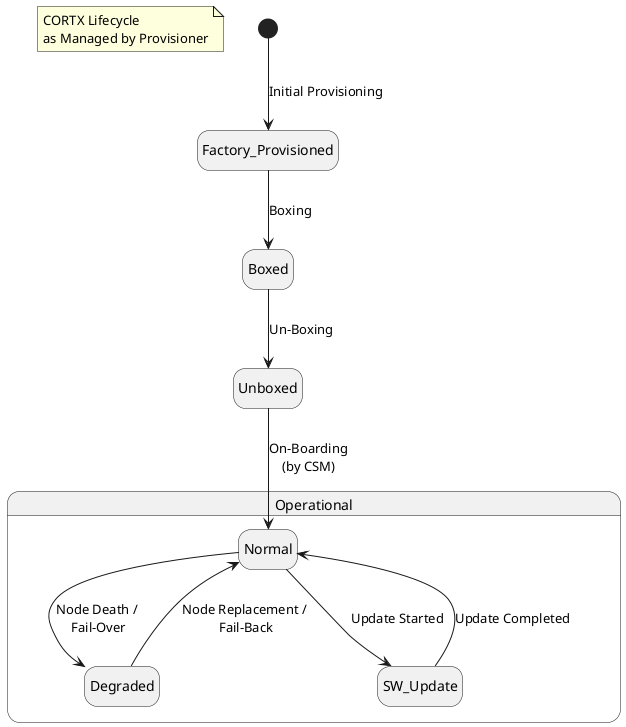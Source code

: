 @startuml

note "CORTX Lifecycle \nas Managed by Provisioner" as N1
' don't use "title", it creates bad file names in VS Code

hide empty description
' scale 600 width

[*] --> Factory_Provisioned : Initial Provisioning
Factory_Provisioned --> Boxed : Boxing
Boxed --> Unboxed : Un-Boxing

state Operational {
    Normal --> Degraded : Node Death / \nFail-Over
    Degraded --> Normal : Node Replacement / \nFail-Back

    Normal --> SW_Update : Update Started
    SW_Update --> Normal : Update Completed
}

Unboxed --> Normal : On-Boarding\n(by CSM)

@enduml